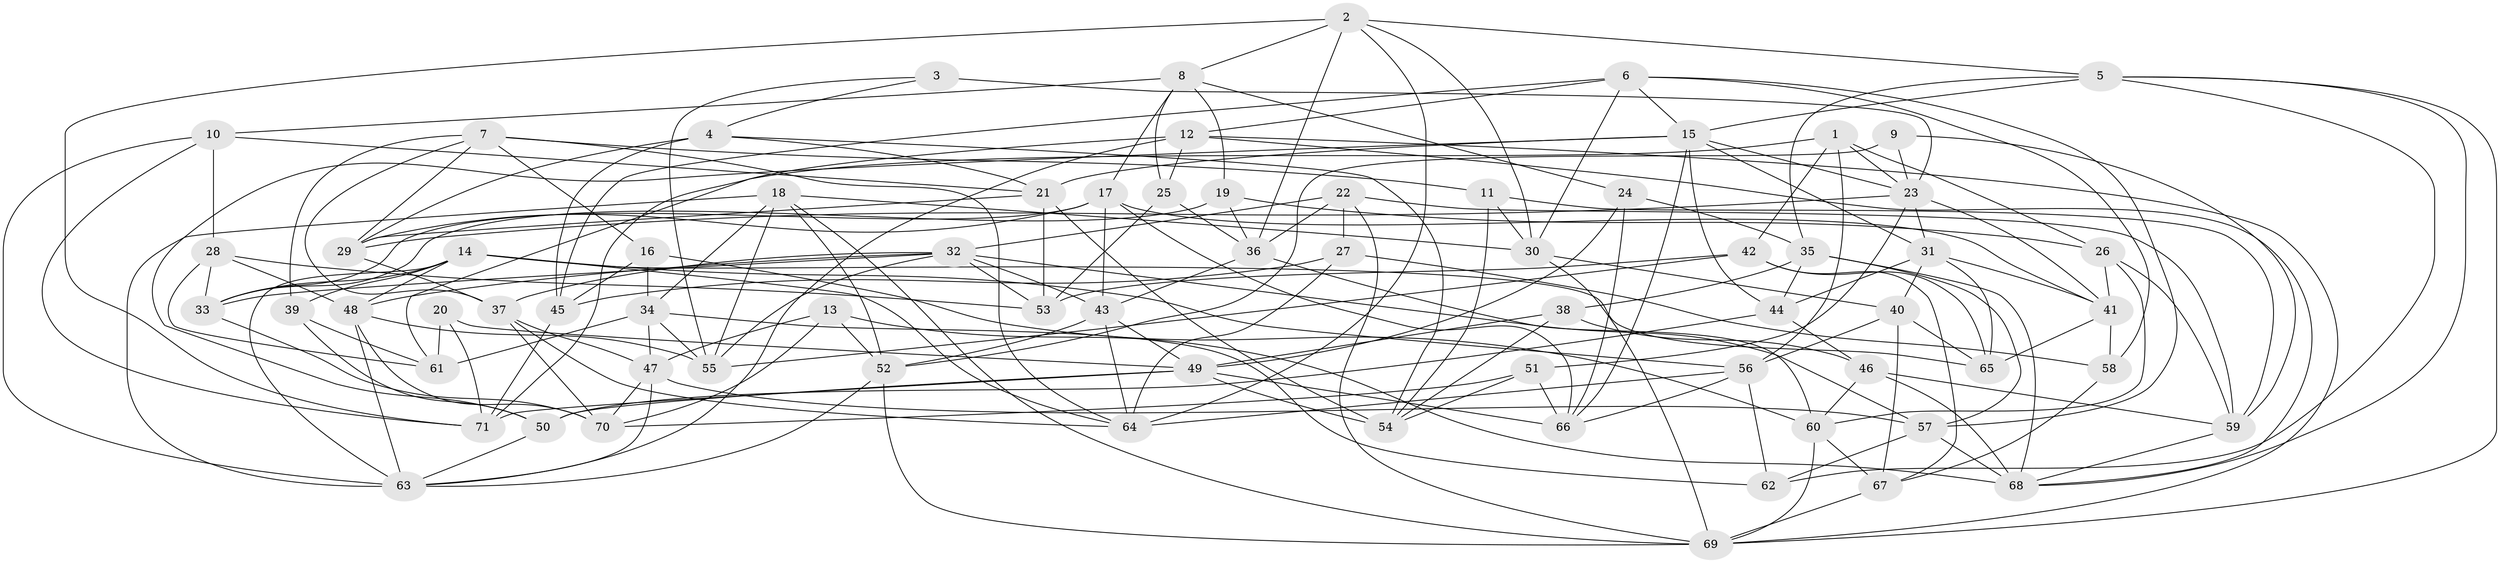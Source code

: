 // original degree distribution, {4: 1.0}
// Generated by graph-tools (version 1.1) at 2025/03/03/09/25 03:03:05]
// undirected, 71 vertices, 196 edges
graph export_dot {
graph [start="1"]
  node [color=gray90,style=filled];
  1;
  2;
  3;
  4;
  5;
  6;
  7;
  8;
  9;
  10;
  11;
  12;
  13;
  14;
  15;
  16;
  17;
  18;
  19;
  20;
  21;
  22;
  23;
  24;
  25;
  26;
  27;
  28;
  29;
  30;
  31;
  32;
  33;
  34;
  35;
  36;
  37;
  38;
  39;
  40;
  41;
  42;
  43;
  44;
  45;
  46;
  47;
  48;
  49;
  50;
  51;
  52;
  53;
  54;
  55;
  56;
  57;
  58;
  59;
  60;
  61;
  62;
  63;
  64;
  65;
  66;
  67;
  68;
  69;
  70;
  71;
  1 -- 23 [weight=1.0];
  1 -- 26 [weight=2.0];
  1 -- 42 [weight=1.0];
  1 -- 56 [weight=1.0];
  1 -- 61 [weight=1.0];
  2 -- 5 [weight=1.0];
  2 -- 8 [weight=1.0];
  2 -- 30 [weight=1.0];
  2 -- 36 [weight=1.0];
  2 -- 64 [weight=1.0];
  2 -- 71 [weight=1.0];
  3 -- 4 [weight=1.0];
  3 -- 23 [weight=2.0];
  3 -- 55 [weight=1.0];
  4 -- 21 [weight=1.0];
  4 -- 29 [weight=1.0];
  4 -- 45 [weight=2.0];
  4 -- 54 [weight=1.0];
  5 -- 15 [weight=1.0];
  5 -- 35 [weight=1.0];
  5 -- 62 [weight=1.0];
  5 -- 68 [weight=1.0];
  5 -- 69 [weight=1.0];
  6 -- 12 [weight=1.0];
  6 -- 15 [weight=1.0];
  6 -- 30 [weight=1.0];
  6 -- 45 [weight=1.0];
  6 -- 57 [weight=1.0];
  6 -- 58 [weight=1.0];
  7 -- 11 [weight=1.0];
  7 -- 16 [weight=1.0];
  7 -- 29 [weight=1.0];
  7 -- 37 [weight=1.0];
  7 -- 39 [weight=1.0];
  7 -- 64 [weight=1.0];
  8 -- 10 [weight=1.0];
  8 -- 17 [weight=1.0];
  8 -- 19 [weight=1.0];
  8 -- 24 [weight=1.0];
  8 -- 25 [weight=1.0];
  9 -- 23 [weight=2.0];
  9 -- 52 [weight=1.0];
  9 -- 59 [weight=1.0];
  10 -- 21 [weight=1.0];
  10 -- 28 [weight=2.0];
  10 -- 63 [weight=1.0];
  10 -- 71 [weight=1.0];
  11 -- 30 [weight=1.0];
  11 -- 54 [weight=1.0];
  11 -- 59 [weight=1.0];
  12 -- 25 [weight=1.0];
  12 -- 63 [weight=1.0];
  12 -- 68 [weight=1.0];
  12 -- 69 [weight=1.0];
  12 -- 71 [weight=1.0];
  13 -- 47 [weight=1.0];
  13 -- 52 [weight=1.0];
  13 -- 68 [weight=1.0];
  13 -- 70 [weight=1.0];
  14 -- 33 [weight=1.0];
  14 -- 39 [weight=1.0];
  14 -- 48 [weight=1.0];
  14 -- 56 [weight=1.0];
  14 -- 63 [weight=1.0];
  14 -- 64 [weight=1.0];
  14 -- 65 [weight=2.0];
  15 -- 21 [weight=1.0];
  15 -- 23 [weight=1.0];
  15 -- 31 [weight=1.0];
  15 -- 44 [weight=1.0];
  15 -- 50 [weight=1.0];
  15 -- 66 [weight=1.0];
  16 -- 34 [weight=1.0];
  16 -- 45 [weight=1.0];
  16 -- 60 [weight=1.0];
  17 -- 29 [weight=1.0];
  17 -- 33 [weight=1.0];
  17 -- 41 [weight=1.0];
  17 -- 43 [weight=1.0];
  17 -- 66 [weight=1.0];
  18 -- 30 [weight=1.0];
  18 -- 34 [weight=1.0];
  18 -- 52 [weight=1.0];
  18 -- 55 [weight=1.0];
  18 -- 63 [weight=1.0];
  18 -- 69 [weight=1.0];
  19 -- 26 [weight=1.0];
  19 -- 33 [weight=1.0];
  19 -- 36 [weight=1.0];
  20 -- 49 [weight=1.0];
  20 -- 61 [weight=2.0];
  20 -- 71 [weight=1.0];
  21 -- 29 [weight=1.0];
  21 -- 53 [weight=1.0];
  21 -- 54 [weight=1.0];
  22 -- 27 [weight=2.0];
  22 -- 32 [weight=1.0];
  22 -- 36 [weight=1.0];
  22 -- 59 [weight=1.0];
  22 -- 69 [weight=1.0];
  23 -- 29 [weight=1.0];
  23 -- 31 [weight=1.0];
  23 -- 41 [weight=1.0];
  23 -- 51 [weight=1.0];
  24 -- 35 [weight=1.0];
  24 -- 49 [weight=1.0];
  24 -- 66 [weight=1.0];
  25 -- 36 [weight=1.0];
  25 -- 53 [weight=1.0];
  26 -- 41 [weight=1.0];
  26 -- 59 [weight=1.0];
  26 -- 60 [weight=1.0];
  27 -- 45 [weight=1.0];
  27 -- 58 [weight=1.0];
  27 -- 64 [weight=2.0];
  28 -- 33 [weight=1.0];
  28 -- 48 [weight=1.0];
  28 -- 53 [weight=1.0];
  28 -- 61 [weight=1.0];
  29 -- 37 [weight=1.0];
  30 -- 40 [weight=1.0];
  30 -- 69 [weight=1.0];
  31 -- 40 [weight=1.0];
  31 -- 41 [weight=1.0];
  31 -- 44 [weight=1.0];
  31 -- 65 [weight=1.0];
  32 -- 33 [weight=1.0];
  32 -- 37 [weight=1.0];
  32 -- 43 [weight=1.0];
  32 -- 48 [weight=1.0];
  32 -- 53 [weight=1.0];
  32 -- 55 [weight=1.0];
  32 -- 57 [weight=1.0];
  33 -- 70 [weight=1.0];
  34 -- 47 [weight=1.0];
  34 -- 55 [weight=1.0];
  34 -- 61 [weight=1.0];
  34 -- 62 [weight=1.0];
  35 -- 38 [weight=1.0];
  35 -- 44 [weight=1.0];
  35 -- 57 [weight=1.0];
  35 -- 68 [weight=1.0];
  36 -- 43 [weight=1.0];
  36 -- 60 [weight=1.0];
  37 -- 47 [weight=1.0];
  37 -- 64 [weight=1.0];
  37 -- 70 [weight=1.0];
  38 -- 46 [weight=1.0];
  38 -- 49 [weight=1.0];
  38 -- 54 [weight=1.0];
  39 -- 50 [weight=1.0];
  39 -- 61 [weight=1.0];
  40 -- 56 [weight=1.0];
  40 -- 65 [weight=1.0];
  40 -- 67 [weight=2.0];
  41 -- 58 [weight=1.0];
  41 -- 65 [weight=1.0];
  42 -- 53 [weight=2.0];
  42 -- 55 [weight=1.0];
  42 -- 65 [weight=1.0];
  42 -- 67 [weight=1.0];
  43 -- 49 [weight=1.0];
  43 -- 52 [weight=1.0];
  43 -- 64 [weight=1.0];
  44 -- 46 [weight=1.0];
  44 -- 50 [weight=2.0];
  45 -- 71 [weight=1.0];
  46 -- 59 [weight=1.0];
  46 -- 60 [weight=1.0];
  46 -- 68 [weight=2.0];
  47 -- 57 [weight=1.0];
  47 -- 63 [weight=1.0];
  47 -- 70 [weight=1.0];
  48 -- 55 [weight=1.0];
  48 -- 63 [weight=1.0];
  48 -- 70 [weight=1.0];
  49 -- 50 [weight=1.0];
  49 -- 54 [weight=1.0];
  49 -- 66 [weight=1.0];
  49 -- 71 [weight=1.0];
  50 -- 63 [weight=1.0];
  51 -- 54 [weight=1.0];
  51 -- 66 [weight=1.0];
  51 -- 70 [weight=1.0];
  52 -- 63 [weight=1.0];
  52 -- 69 [weight=1.0];
  56 -- 62 [weight=1.0];
  56 -- 64 [weight=1.0];
  56 -- 66 [weight=1.0];
  57 -- 62 [weight=1.0];
  57 -- 68 [weight=1.0];
  58 -- 67 [weight=1.0];
  59 -- 68 [weight=1.0];
  60 -- 67 [weight=1.0];
  60 -- 69 [weight=1.0];
  67 -- 69 [weight=1.0];
}
